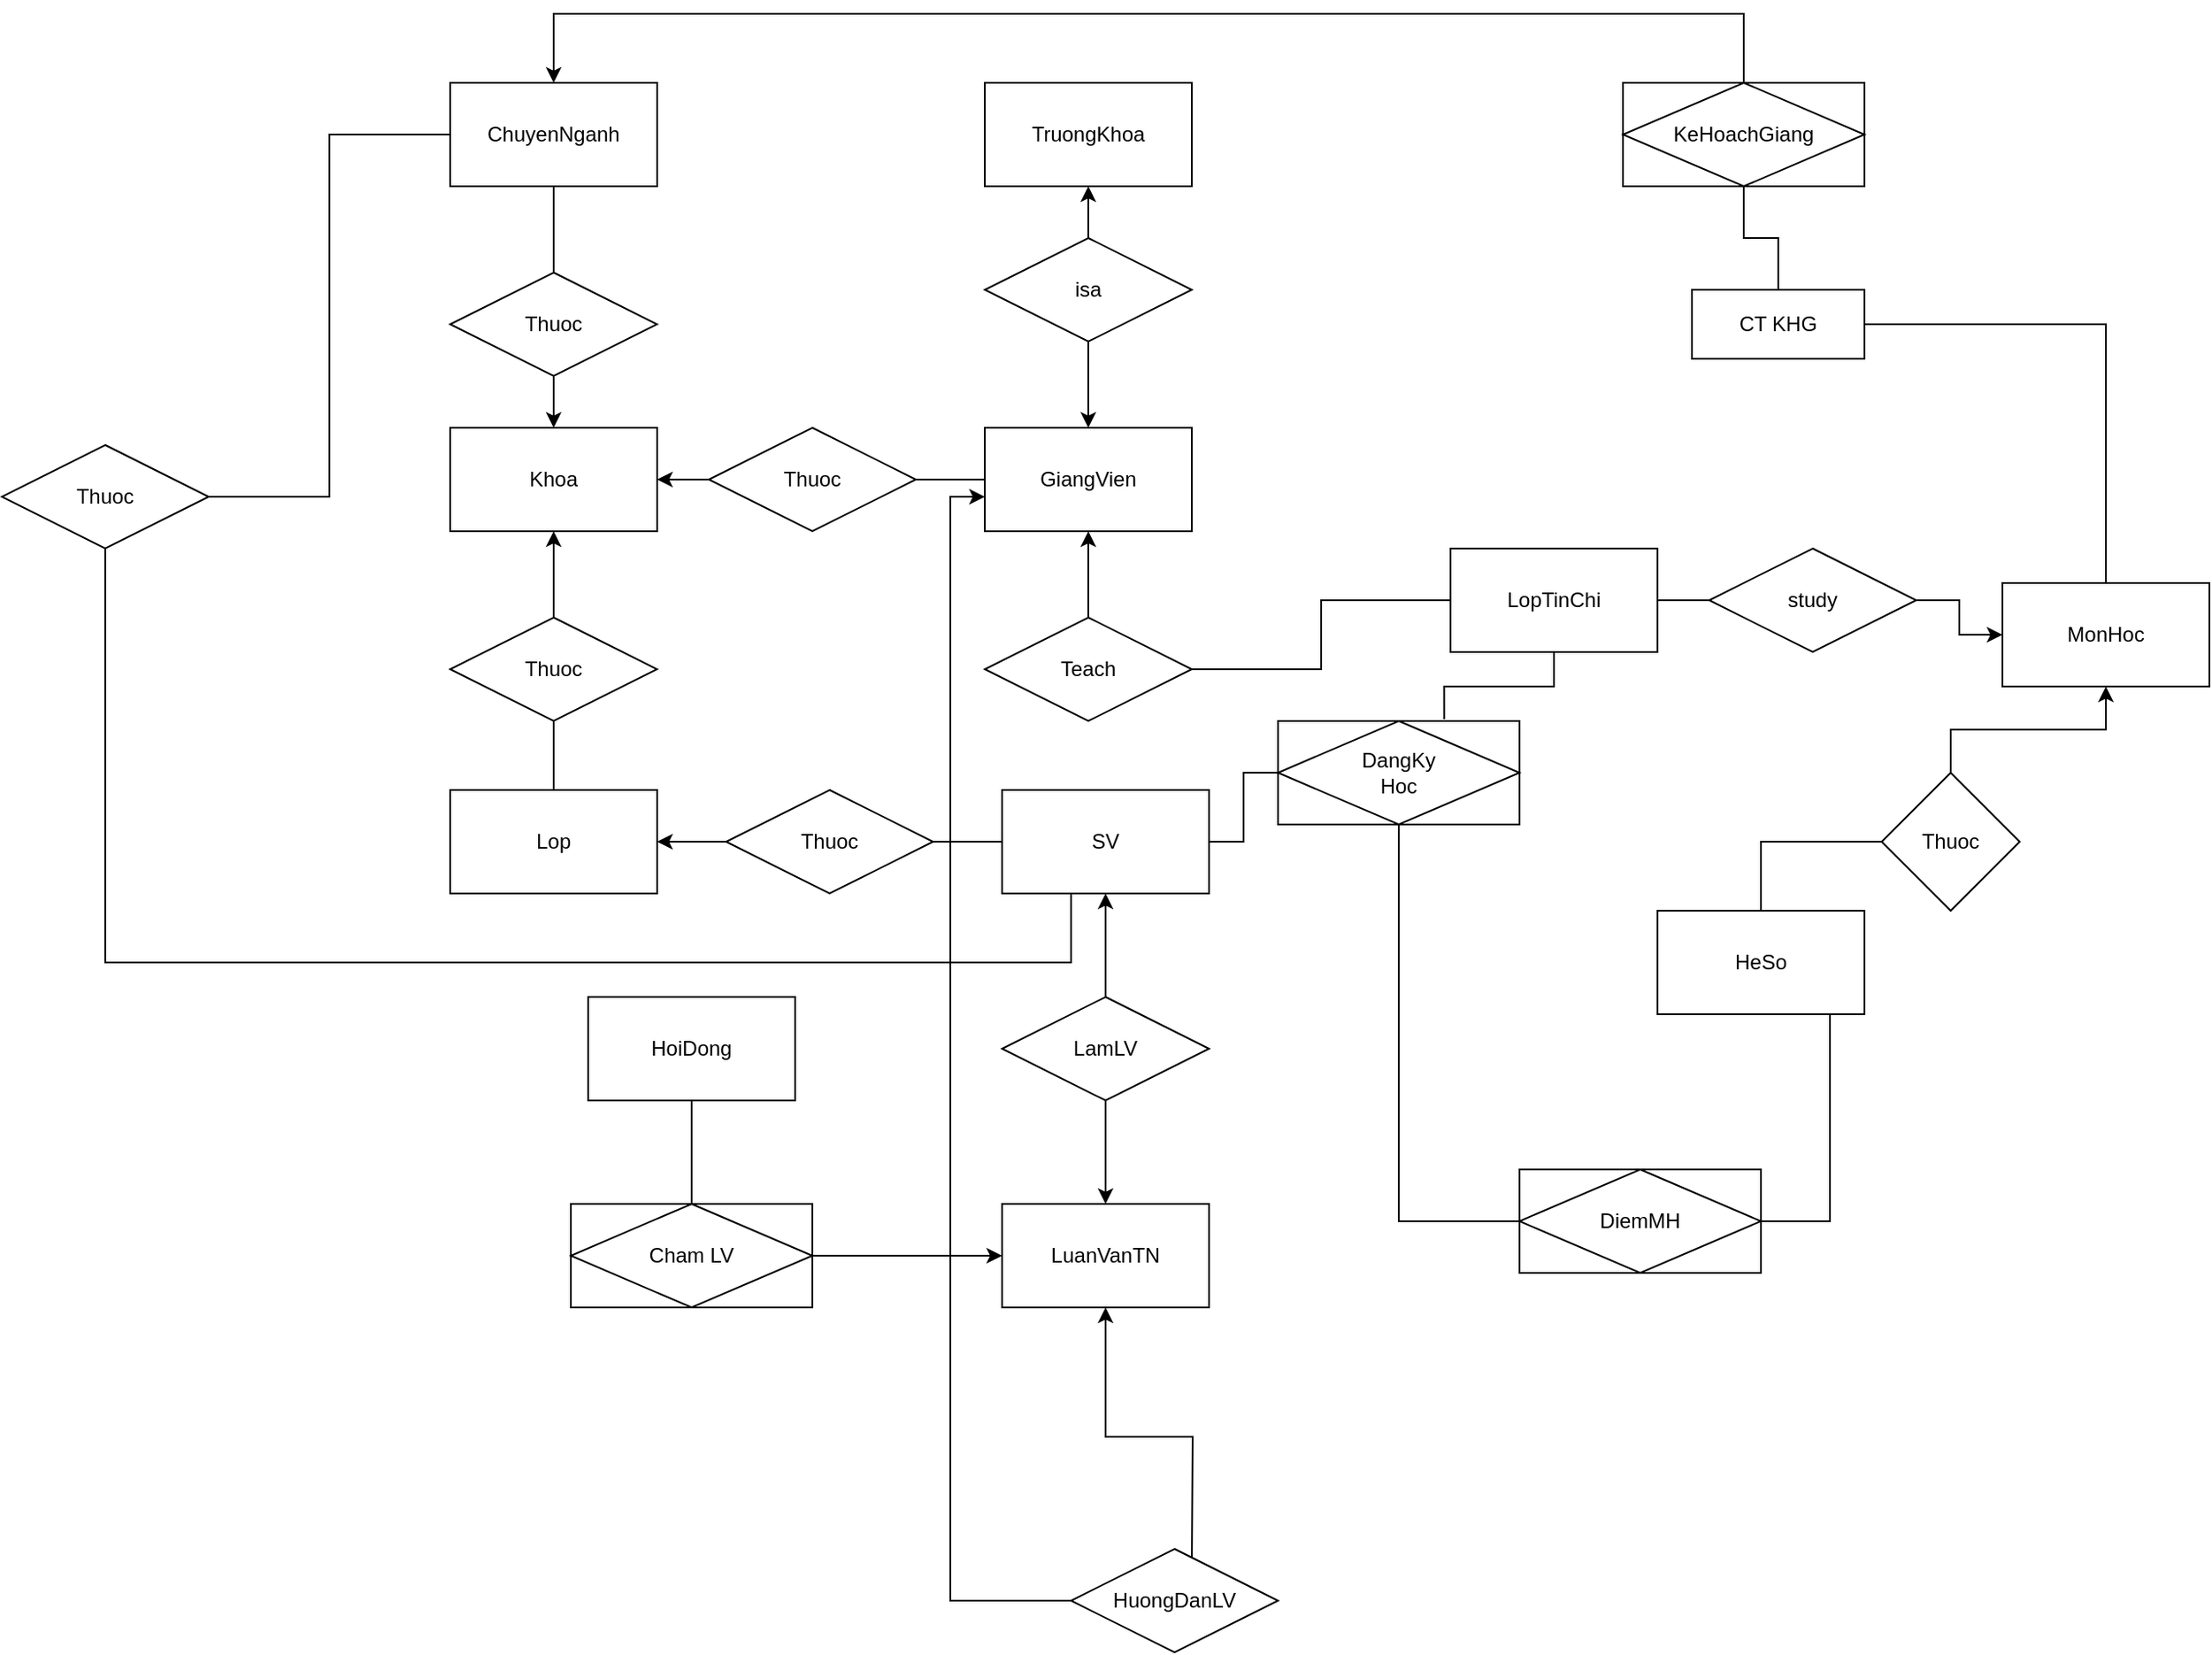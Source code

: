 <mxfile version="20.4.2" type="github">
  <diagram id="NVY3fAYzIje3iyIdAu2g" name="Page-1">
    <mxGraphModel dx="1730" dy="1731" grid="1" gridSize="10" guides="1" tooltips="1" connect="1" arrows="1" fold="1" page="1" pageScale="1" pageWidth="850" pageHeight="1100" math="0" shadow="0">
      <root>
        <mxCell id="0" />
        <mxCell id="1" parent="0" />
        <mxCell id="44V4-2igAtzeUG7PiprV-1" value="Khoa" style="rounded=0;whiteSpace=wrap;html=1;" parent="1" vertex="1">
          <mxGeometry x="-40" y="190" width="120" height="60" as="geometry" />
        </mxCell>
        <mxCell id="44V4-2igAtzeUG7PiprV-2" value="TruongKhoa" style="rounded=0;whiteSpace=wrap;html=1;" parent="1" vertex="1">
          <mxGeometry x="270" y="-10" width="120" height="60" as="geometry" />
        </mxCell>
        <mxCell id="44V4-2igAtzeUG7PiprV-3" value="ChuyenNganh" style="rounded=0;whiteSpace=wrap;html=1;" parent="1" vertex="1">
          <mxGeometry x="-40" y="-10" width="120" height="60" as="geometry" />
        </mxCell>
        <mxCell id="44V4-2igAtzeUG7PiprV-4" value="Lop" style="rounded=0;whiteSpace=wrap;html=1;" parent="1" vertex="1">
          <mxGeometry x="-40" y="400" width="120" height="60" as="geometry" />
        </mxCell>
        <mxCell id="GGBLL56HaHIBwpwOLjm0-41" style="edgeStyle=orthogonalEdgeStyle;rounded=0;orthogonalLoop=1;jettySize=auto;html=1;entryX=0.5;entryY=1;entryDx=0;entryDy=0;startArrow=none;startFill=0;endArrow=none;endFill=0;" edge="1" parent="1" source="44V4-2igAtzeUG7PiprV-6" target="GGBLL56HaHIBwpwOLjm0-40">
          <mxGeometry relative="1" as="geometry">
            <Array as="points">
              <mxPoint x="320" y="500" />
              <mxPoint x="-240" y="500" />
            </Array>
          </mxGeometry>
        </mxCell>
        <mxCell id="44V4-2igAtzeUG7PiprV-6" value="SV" style="rounded=0;whiteSpace=wrap;html=1;" parent="1" vertex="1">
          <mxGeometry x="280" y="400" width="120" height="60" as="geometry" />
        </mxCell>
        <mxCell id="44V4-2igAtzeUG7PiprV-7" value="LopTinChi" style="rounded=0;whiteSpace=wrap;html=1;" parent="1" vertex="1">
          <mxGeometry x="540" y="260" width="120" height="60" as="geometry" />
        </mxCell>
        <mxCell id="GGBLL56HaHIBwpwOLjm0-17" style="edgeStyle=orthogonalEdgeStyle;rounded=0;orthogonalLoop=1;jettySize=auto;html=1;startArrow=classic;startFill=1;endArrow=none;endFill=0;" edge="1" parent="1" source="44V4-2igAtzeUG7PiprV-8">
          <mxGeometry relative="1" as="geometry">
            <mxPoint x="320" y="870" as="targetPoint" />
            <Array as="points">
              <mxPoint x="250" y="230" />
              <mxPoint x="250" y="870" />
            </Array>
          </mxGeometry>
        </mxCell>
        <mxCell id="44V4-2igAtzeUG7PiprV-8" value="GiangVien" style="rounded=0;whiteSpace=wrap;html=1;" parent="1" vertex="1">
          <mxGeometry x="270" y="190" width="120" height="60" as="geometry" />
        </mxCell>
        <mxCell id="44V4-2igAtzeUG7PiprV-50" style="edgeStyle=orthogonalEdgeStyle;rounded=0;orthogonalLoop=1;jettySize=auto;html=1;entryX=1;entryY=0.5;entryDx=0;entryDy=0;endArrow=none;endFill=0;startArrow=none;startFill=0;" parent="1" source="44V4-2igAtzeUG7PiprV-9" target="GGBLL56HaHIBwpwOLjm0-37" edge="1">
          <mxGeometry relative="1" as="geometry">
            <mxPoint x="780" y="130.0" as="targetPoint" />
            <Array as="points">
              <mxPoint x="920" y="130" />
            </Array>
          </mxGeometry>
        </mxCell>
        <mxCell id="44V4-2igAtzeUG7PiprV-9" value="&lt;div&gt;MonHoc&lt;/div&gt;" style="rounded=0;whiteSpace=wrap;html=1;" parent="1" vertex="1">
          <mxGeometry x="860" y="280" width="120" height="60" as="geometry" />
        </mxCell>
        <mxCell id="44V4-2igAtzeUG7PiprV-11" value="HeSo" style="rounded=0;whiteSpace=wrap;html=1;" parent="1" vertex="1">
          <mxGeometry x="660" y="470" width="120" height="60" as="geometry" />
        </mxCell>
        <mxCell id="44V4-2igAtzeUG7PiprV-12" value="LuanVanTN" style="rounded=0;whiteSpace=wrap;html=1;" parent="1" vertex="1">
          <mxGeometry x="280" y="640" width="120" height="60" as="geometry" />
        </mxCell>
        <mxCell id="GGBLL56HaHIBwpwOLjm0-24" value="" style="edgeStyle=orthogonalEdgeStyle;rounded=0;orthogonalLoop=1;jettySize=auto;html=1;endArrow=none;endFill=0;" edge="1" parent="1" source="44V4-2igAtzeUG7PiprV-14" target="GGBLL56HaHIBwpwOLjm0-23">
          <mxGeometry relative="1" as="geometry" />
        </mxCell>
        <mxCell id="44V4-2igAtzeUG7PiprV-14" value="HoiDong" style="rounded=0;whiteSpace=wrap;html=1;" parent="1" vertex="1">
          <mxGeometry x="40" y="520" width="120" height="60" as="geometry" />
        </mxCell>
        <mxCell id="44V4-2igAtzeUG7PiprV-19" value="" style="edgeStyle=orthogonalEdgeStyle;rounded=0;orthogonalLoop=1;jettySize=auto;html=1;endArrow=none;endFill=0;" parent="1" source="44V4-2igAtzeUG7PiprV-16" target="44V4-2igAtzeUG7PiprV-4" edge="1">
          <mxGeometry relative="1" as="geometry" />
        </mxCell>
        <mxCell id="44V4-2igAtzeUG7PiprV-20" value="" style="edgeStyle=orthogonalEdgeStyle;rounded=0;orthogonalLoop=1;jettySize=auto;html=1;" parent="1" source="44V4-2igAtzeUG7PiprV-16" target="44V4-2igAtzeUG7PiprV-1" edge="1">
          <mxGeometry relative="1" as="geometry" />
        </mxCell>
        <mxCell id="44V4-2igAtzeUG7PiprV-16" value="Thuoc" style="shape=rhombus;perimeter=rhombusPerimeter;whiteSpace=wrap;html=1;align=center;" parent="1" vertex="1">
          <mxGeometry x="-40" y="300" width="120" height="60" as="geometry" />
        </mxCell>
        <mxCell id="44V4-2igAtzeUG7PiprV-28" value="" style="edgeStyle=orthogonalEdgeStyle;rounded=0;orthogonalLoop=1;jettySize=auto;html=1;endArrow=none;endFill=0;" parent="1" source="44V4-2igAtzeUG7PiprV-26" target="44V4-2igAtzeUG7PiprV-3" edge="1">
          <mxGeometry relative="1" as="geometry" />
        </mxCell>
        <mxCell id="GGBLL56HaHIBwpwOLjm0-27" value="" style="edgeStyle=orthogonalEdgeStyle;rounded=0;orthogonalLoop=1;jettySize=auto;html=1;" edge="1" parent="1" source="44V4-2igAtzeUG7PiprV-26" target="44V4-2igAtzeUG7PiprV-1">
          <mxGeometry relative="1" as="geometry" />
        </mxCell>
        <mxCell id="44V4-2igAtzeUG7PiprV-26" value="Thuoc" style="shape=rhombus;perimeter=rhombusPerimeter;whiteSpace=wrap;html=1;align=center;" parent="1" vertex="1">
          <mxGeometry x="-40" y="100" width="120" height="60" as="geometry" />
        </mxCell>
        <mxCell id="44V4-2igAtzeUG7PiprV-30" value="" style="edgeStyle=orthogonalEdgeStyle;rounded=0;orthogonalLoop=1;jettySize=auto;html=1;endArrow=none;endFill=0;" parent="1" source="44V4-2igAtzeUG7PiprV-29" target="44V4-2igAtzeUG7PiprV-8" edge="1">
          <mxGeometry relative="1" as="geometry" />
        </mxCell>
        <mxCell id="GGBLL56HaHIBwpwOLjm0-28" value="" style="edgeStyle=orthogonalEdgeStyle;rounded=0;orthogonalLoop=1;jettySize=auto;html=1;" edge="1" parent="1" source="44V4-2igAtzeUG7PiprV-29" target="44V4-2igAtzeUG7PiprV-1">
          <mxGeometry relative="1" as="geometry" />
        </mxCell>
        <mxCell id="44V4-2igAtzeUG7PiprV-29" value="Thuoc" style="shape=rhombus;perimeter=rhombusPerimeter;whiteSpace=wrap;html=1;align=center;" parent="1" vertex="1">
          <mxGeometry x="110" y="190" width="120" height="60" as="geometry" />
        </mxCell>
        <mxCell id="GGBLL56HaHIBwpwOLjm0-29" value="" style="edgeStyle=orthogonalEdgeStyle;rounded=0;orthogonalLoop=1;jettySize=auto;html=1;" edge="1" parent="1" source="44V4-2igAtzeUG7PiprV-32" target="44V4-2igAtzeUG7PiprV-2">
          <mxGeometry relative="1" as="geometry" />
        </mxCell>
        <mxCell id="GGBLL56HaHIBwpwOLjm0-30" value="" style="edgeStyle=orthogonalEdgeStyle;rounded=0;orthogonalLoop=1;jettySize=auto;html=1;" edge="1" parent="1" source="44V4-2igAtzeUG7PiprV-32" target="44V4-2igAtzeUG7PiprV-8">
          <mxGeometry relative="1" as="geometry" />
        </mxCell>
        <mxCell id="44V4-2igAtzeUG7PiprV-32" value="isa" style="shape=rhombus;perimeter=rhombusPerimeter;whiteSpace=wrap;html=1;align=center;" parent="1" vertex="1">
          <mxGeometry x="270" y="80" width="120" height="60" as="geometry" />
        </mxCell>
        <mxCell id="44V4-2igAtzeUG7PiprV-36" value="" style="edgeStyle=orthogonalEdgeStyle;rounded=0;orthogonalLoop=1;jettySize=auto;html=1;endArrow=classic;endFill=1;" parent="1" source="44V4-2igAtzeUG7PiprV-35" target="44V4-2igAtzeUG7PiprV-4" edge="1">
          <mxGeometry relative="1" as="geometry" />
        </mxCell>
        <mxCell id="44V4-2igAtzeUG7PiprV-37" value="" style="edgeStyle=orthogonalEdgeStyle;rounded=0;orthogonalLoop=1;jettySize=auto;html=1;endArrow=none;endFill=0;" parent="1" source="44V4-2igAtzeUG7PiprV-35" target="44V4-2igAtzeUG7PiprV-6" edge="1">
          <mxGeometry relative="1" as="geometry" />
        </mxCell>
        <mxCell id="44V4-2igAtzeUG7PiprV-35" value="Thuoc" style="shape=rhombus;perimeter=rhombusPerimeter;whiteSpace=wrap;html=1;align=center;" parent="1" vertex="1">
          <mxGeometry x="120" y="400" width="120" height="60" as="geometry" />
        </mxCell>
        <mxCell id="44V4-2igAtzeUG7PiprV-39" value="" style="edgeStyle=orthogonalEdgeStyle;rounded=0;orthogonalLoop=1;jettySize=auto;html=1;endArrow=none;endFill=0;exitX=0;exitY=0.5;exitDx=0;exitDy=0;" parent="1" source="44V4-2igAtzeUG7PiprV-42" target="44V4-2igAtzeUG7PiprV-6" edge="1">
          <mxGeometry relative="1" as="geometry">
            <mxPoint x="450" y="390" as="sourcePoint" />
          </mxGeometry>
        </mxCell>
        <mxCell id="44V4-2igAtzeUG7PiprV-40" value="" style="edgeStyle=orthogonalEdgeStyle;rounded=0;orthogonalLoop=1;jettySize=auto;html=1;endArrow=none;endFill=0;exitX=0.688;exitY=-0.017;exitDx=0;exitDy=0;exitPerimeter=0;" parent="1" source="44V4-2igAtzeUG7PiprV-42" target="44V4-2igAtzeUG7PiprV-7" edge="1">
          <mxGeometry relative="1" as="geometry">
            <mxPoint x="510" y="360" as="sourcePoint" />
          </mxGeometry>
        </mxCell>
        <mxCell id="44V4-2igAtzeUG7PiprV-42" value="&lt;div&gt;DangKy&lt;/div&gt;Hoc" style="shape=associativeEntity;whiteSpace=wrap;html=1;align=center;" parent="1" vertex="1">
          <mxGeometry x="440" y="360" width="140" height="60" as="geometry" />
        </mxCell>
        <mxCell id="44V4-2igAtzeUG7PiprV-47" value="" style="edgeStyle=orthogonalEdgeStyle;rounded=0;orthogonalLoop=1;jettySize=auto;html=1;endArrow=none;endFill=0;exitX=0;exitY=0.5;exitDx=0;exitDy=0;entryX=0.5;entryY=1;entryDx=0;entryDy=0;" parent="1" source="GGBLL56HaHIBwpwOLjm0-34" target="44V4-2igAtzeUG7PiprV-42" edge="1">
          <mxGeometry relative="1" as="geometry">
            <mxPoint x="580.0" y="650" as="sourcePoint" />
            <mxPoint x="510" y="600" as="targetPoint" />
          </mxGeometry>
        </mxCell>
        <mxCell id="44V4-2igAtzeUG7PiprV-48" value="" style="edgeStyle=orthogonalEdgeStyle;rounded=0;orthogonalLoop=1;jettySize=auto;html=1;endArrow=none;endFill=0;exitX=1;exitY=0.5;exitDx=0;exitDy=0;" parent="1" source="GGBLL56HaHIBwpwOLjm0-34" target="44V4-2igAtzeUG7PiprV-11" edge="1">
          <mxGeometry relative="1" as="geometry">
            <mxPoint x="700.0" y="650" as="sourcePoint" />
            <Array as="points">
              <mxPoint x="760" y="650" />
            </Array>
          </mxGeometry>
        </mxCell>
        <mxCell id="44V4-2igAtzeUG7PiprV-54" style="edgeStyle=orthogonalEdgeStyle;rounded=0;orthogonalLoop=1;jettySize=auto;html=1;entryX=0.5;entryY=1;entryDx=0;entryDy=0;endArrow=classic;endFill=1;" parent="1" source="44V4-2igAtzeUG7PiprV-53" target="44V4-2igAtzeUG7PiprV-8" edge="1">
          <mxGeometry relative="1" as="geometry" />
        </mxCell>
        <mxCell id="GGBLL56HaHIBwpwOLjm0-35" style="edgeStyle=orthogonalEdgeStyle;rounded=0;orthogonalLoop=1;jettySize=auto;html=1;entryX=0;entryY=0.5;entryDx=0;entryDy=0;startArrow=none;startFill=0;endArrow=none;endFill=0;" edge="1" parent="1" source="44V4-2igAtzeUG7PiprV-53" target="44V4-2igAtzeUG7PiprV-7">
          <mxGeometry relative="1" as="geometry" />
        </mxCell>
        <mxCell id="44V4-2igAtzeUG7PiprV-53" value="Teach" style="shape=rhombus;perimeter=rhombusPerimeter;whiteSpace=wrap;html=1;align=center;" parent="1" vertex="1">
          <mxGeometry x="270" y="300" width="120" height="60" as="geometry" />
        </mxCell>
        <mxCell id="44V4-2igAtzeUG7PiprV-62" value="" style="edgeStyle=orthogonalEdgeStyle;rounded=0;orthogonalLoop=1;jettySize=auto;html=1;endArrow=none;endFill=0;" parent="1" source="44V4-2igAtzeUG7PiprV-61" target="44V4-2igAtzeUG7PiprV-7" edge="1">
          <mxGeometry relative="1" as="geometry" />
        </mxCell>
        <mxCell id="GGBLL56HaHIBwpwOLjm0-33" style="edgeStyle=orthogonalEdgeStyle;rounded=0;orthogonalLoop=1;jettySize=auto;html=1;entryX=0;entryY=0.5;entryDx=0;entryDy=0;endArrow=classic;endFill=1;exitX=1;exitY=0.5;exitDx=0;exitDy=0;exitPerimeter=0;" edge="1" parent="1" source="44V4-2igAtzeUG7PiprV-61" target="44V4-2igAtzeUG7PiprV-9">
          <mxGeometry relative="1" as="geometry" />
        </mxCell>
        <mxCell id="44V4-2igAtzeUG7PiprV-61" value="study" style="shape=rhombus;perimeter=rhombusPerimeter;whiteSpace=wrap;html=1;align=center;" parent="1" vertex="1">
          <mxGeometry x="690" y="260" width="120" height="60" as="geometry" />
        </mxCell>
        <mxCell id="GGBLL56HaHIBwpwOLjm0-8" style="edgeStyle=orthogonalEdgeStyle;rounded=0;orthogonalLoop=1;jettySize=auto;html=1;entryX=0.5;entryY=0;entryDx=0;entryDy=0;endArrow=none;endFill=0;" edge="1" parent="1" source="GGBLL56HaHIBwpwOLjm0-7" target="44V4-2igAtzeUG7PiprV-11">
          <mxGeometry relative="1" as="geometry" />
        </mxCell>
        <mxCell id="GGBLL56HaHIBwpwOLjm0-9" style="edgeStyle=orthogonalEdgeStyle;rounded=0;orthogonalLoop=1;jettySize=auto;html=1;entryX=0.5;entryY=1;entryDx=0;entryDy=0;" edge="1" parent="1" source="GGBLL56HaHIBwpwOLjm0-7" target="44V4-2igAtzeUG7PiprV-9">
          <mxGeometry relative="1" as="geometry" />
        </mxCell>
        <mxCell id="GGBLL56HaHIBwpwOLjm0-7" value="Thuoc" style="rhombus;whiteSpace=wrap;html=1;" vertex="1" parent="1">
          <mxGeometry x="790" y="390" width="80" height="80" as="geometry" />
        </mxCell>
        <mxCell id="GGBLL56HaHIBwpwOLjm0-12" style="edgeStyle=orthogonalEdgeStyle;rounded=0;orthogonalLoop=1;jettySize=auto;html=1;entryX=0.5;entryY=0;entryDx=0;entryDy=0;" edge="1" parent="1" source="GGBLL56HaHIBwpwOLjm0-11" target="44V4-2igAtzeUG7PiprV-12">
          <mxGeometry relative="1" as="geometry" />
        </mxCell>
        <mxCell id="GGBLL56HaHIBwpwOLjm0-13" style="edgeStyle=orthogonalEdgeStyle;rounded=0;orthogonalLoop=1;jettySize=auto;html=1;entryX=0.5;entryY=1;entryDx=0;entryDy=0;" edge="1" parent="1" source="GGBLL56HaHIBwpwOLjm0-11" target="44V4-2igAtzeUG7PiprV-6">
          <mxGeometry relative="1" as="geometry" />
        </mxCell>
        <mxCell id="GGBLL56HaHIBwpwOLjm0-11" value="&lt;div&gt;LamLV&lt;/div&gt;" style="shape=rhombus;perimeter=rhombusPerimeter;whiteSpace=wrap;html=1;align=center;" vertex="1" parent="1">
          <mxGeometry x="280" y="520" width="120" height="60" as="geometry" />
        </mxCell>
        <mxCell id="GGBLL56HaHIBwpwOLjm0-22" style="edgeStyle=orthogonalEdgeStyle;rounded=0;orthogonalLoop=1;jettySize=auto;html=1;entryX=0.5;entryY=1;entryDx=0;entryDy=0;" edge="1" parent="1" target="44V4-2igAtzeUG7PiprV-12">
          <mxGeometry relative="1" as="geometry">
            <mxPoint x="390" y="850" as="sourcePoint" />
          </mxGeometry>
        </mxCell>
        <mxCell id="GGBLL56HaHIBwpwOLjm0-26" style="edgeStyle=orthogonalEdgeStyle;rounded=0;orthogonalLoop=1;jettySize=auto;html=1;" edge="1" parent="1" source="GGBLL56HaHIBwpwOLjm0-23" target="44V4-2igAtzeUG7PiprV-12">
          <mxGeometry relative="1" as="geometry" />
        </mxCell>
        <mxCell id="GGBLL56HaHIBwpwOLjm0-23" value="Cham LV" style="shape=associativeEntity;whiteSpace=wrap;html=1;align=center;" vertex="1" parent="1">
          <mxGeometry x="30" y="640" width="140" height="60" as="geometry" />
        </mxCell>
        <mxCell id="GGBLL56HaHIBwpwOLjm0-32" style="edgeStyle=orthogonalEdgeStyle;rounded=0;orthogonalLoop=1;jettySize=auto;html=1;exitX=0.5;exitY=0;exitDx=0;exitDy=0;entryX=0.5;entryY=0;entryDx=0;entryDy=0;endArrow=classic;endFill=1;" edge="1" parent="1" source="GGBLL56HaHIBwpwOLjm0-31" target="44V4-2igAtzeUG7PiprV-3">
          <mxGeometry relative="1" as="geometry">
            <Array as="points">
              <mxPoint x="710" y="-50" />
              <mxPoint x="20" y="-50" />
            </Array>
          </mxGeometry>
        </mxCell>
        <mxCell id="GGBLL56HaHIBwpwOLjm0-38" style="edgeStyle=orthogonalEdgeStyle;rounded=0;orthogonalLoop=1;jettySize=auto;html=1;entryX=0.5;entryY=0;entryDx=0;entryDy=0;startArrow=none;startFill=0;endArrow=none;endFill=0;" edge="1" parent="1" source="GGBLL56HaHIBwpwOLjm0-31" target="GGBLL56HaHIBwpwOLjm0-37">
          <mxGeometry relative="1" as="geometry" />
        </mxCell>
        <mxCell id="GGBLL56HaHIBwpwOLjm0-31" value="KeHoachGiang" style="shape=associativeEntity;whiteSpace=wrap;html=1;align=center;" vertex="1" parent="1">
          <mxGeometry x="640" y="-10" width="140" height="60" as="geometry" />
        </mxCell>
        <mxCell id="GGBLL56HaHIBwpwOLjm0-34" value="&lt;div&gt;DiemMH&lt;br&gt;&lt;/div&gt;" style="shape=associativeEntity;whiteSpace=wrap;html=1;align=center;" vertex="1" parent="1">
          <mxGeometry x="580" y="620" width="140" height="60" as="geometry" />
        </mxCell>
        <mxCell id="GGBLL56HaHIBwpwOLjm0-37" value="CT KHG" style="whiteSpace=wrap;html=1;align=center;" vertex="1" parent="1">
          <mxGeometry x="680" y="110" width="100" height="40" as="geometry" />
        </mxCell>
        <mxCell id="GGBLL56HaHIBwpwOLjm0-39" value="HuongDanLV" style="shape=rhombus;perimeter=rhombusPerimeter;whiteSpace=wrap;html=1;align=center;" vertex="1" parent="1">
          <mxGeometry x="320" y="840" width="120" height="60" as="geometry" />
        </mxCell>
        <mxCell id="GGBLL56HaHIBwpwOLjm0-42" style="edgeStyle=orthogonalEdgeStyle;rounded=0;orthogonalLoop=1;jettySize=auto;html=1;entryX=0;entryY=0.5;entryDx=0;entryDy=0;startArrow=none;startFill=0;endArrow=none;endFill=0;" edge="1" parent="1" source="GGBLL56HaHIBwpwOLjm0-40" target="44V4-2igAtzeUG7PiprV-3">
          <mxGeometry relative="1" as="geometry" />
        </mxCell>
        <mxCell id="GGBLL56HaHIBwpwOLjm0-40" value="Thuoc" style="shape=rhombus;perimeter=rhombusPerimeter;whiteSpace=wrap;html=1;align=center;" vertex="1" parent="1">
          <mxGeometry x="-300" y="200" width="120" height="60" as="geometry" />
        </mxCell>
      </root>
    </mxGraphModel>
  </diagram>
</mxfile>
